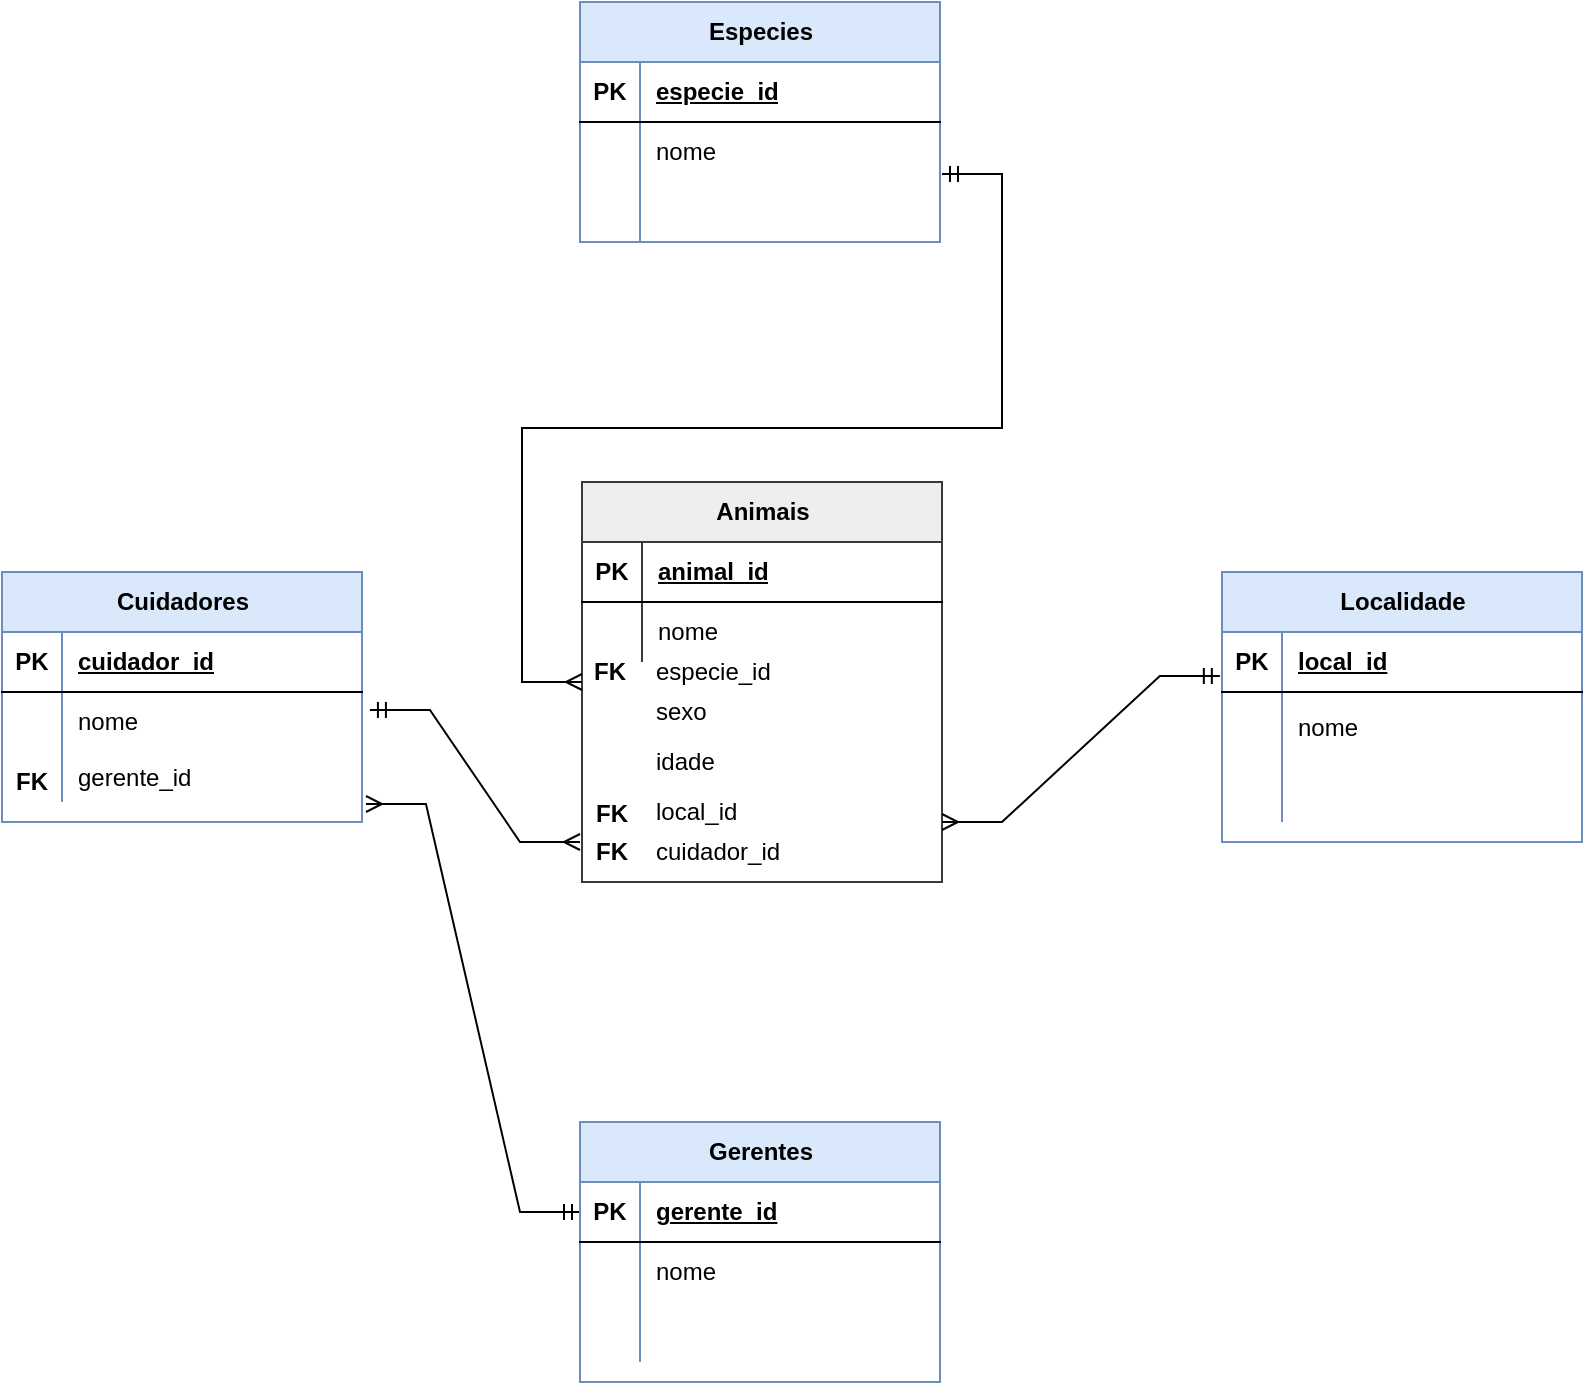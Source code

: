 <mxfile version="15.6.0" type="device"><diagram id="sJLDHgAGFfywlYuow6VM" name="Page-1"><mxGraphModel dx="1422" dy="773" grid="1" gridSize="10" guides="1" tooltips="1" connect="1" arrows="1" fold="1" page="1" pageScale="1" pageWidth="827" pageHeight="1169" math="0" shadow="0"><root><mxCell id="0"/><mxCell id="1" parent="0"/><mxCell id="BkFkhpYmwHvJCVeuxw-g-20" value="Animais" style="shape=table;startSize=30;container=1;collapsible=1;childLayout=tableLayout;fixedRows=1;rowLines=0;fontStyle=1;align=center;resizeLast=1;rounded=0;shadow=0;sketch=0;strokeColor=#36393d;fillColor=#eeeeee;html=1;labelBackgroundColor=none;fontColor=default;" parent="1" vertex="1"><mxGeometry x="310" y="280" width="180" height="200" as="geometry"><mxRectangle x="20" y="270" width="70" height="30" as="alternateBounds"/></mxGeometry></mxCell><mxCell id="BkFkhpYmwHvJCVeuxw-g-21" value="" style="shape=partialRectangle;collapsible=0;dropTarget=0;pointerEvents=0;fillColor=none;top=0;left=0;bottom=1;right=0;points=[[0,0.5],[1,0.5]];portConstraint=eastwest;rounded=0;shadow=0;sketch=0;strokeColor=default;html=1;" parent="BkFkhpYmwHvJCVeuxw-g-20" vertex="1"><mxGeometry y="30" width="180" height="30" as="geometry"/></mxCell><mxCell id="BkFkhpYmwHvJCVeuxw-g-22" value="PK" style="shape=partialRectangle;connectable=0;fillColor=none;top=0;left=0;bottom=0;right=0;fontStyle=1;overflow=hidden;rounded=0;shadow=0;sketch=0;strokeColor=default;html=1;" parent="BkFkhpYmwHvJCVeuxw-g-21" vertex="1"><mxGeometry width="30" height="30" as="geometry"><mxRectangle width="30" height="30" as="alternateBounds"/></mxGeometry></mxCell><mxCell id="BkFkhpYmwHvJCVeuxw-g-23" value="animal_id" style="shape=partialRectangle;connectable=0;fillColor=none;top=0;left=0;bottom=0;right=0;align=left;spacingLeft=6;fontStyle=5;overflow=hidden;rounded=0;shadow=0;sketch=0;strokeColor=default;html=1;" parent="BkFkhpYmwHvJCVeuxw-g-21" vertex="1"><mxGeometry x="30" width="150" height="30" as="geometry"><mxRectangle width="150" height="30" as="alternateBounds"/></mxGeometry></mxCell><mxCell id="BkFkhpYmwHvJCVeuxw-g-24" value="" style="shape=partialRectangle;collapsible=0;dropTarget=0;pointerEvents=0;fillColor=none;top=0;left=0;bottom=0;right=0;points=[[0,0.5],[1,0.5]];portConstraint=eastwest;rounded=0;shadow=0;sketch=0;strokeColor=default;html=1;" parent="BkFkhpYmwHvJCVeuxw-g-20" vertex="1"><mxGeometry y="60" width="180" height="30" as="geometry"/></mxCell><mxCell id="BkFkhpYmwHvJCVeuxw-g-25" value="" style="shape=partialRectangle;connectable=0;fillColor=none;top=0;left=0;bottom=0;right=0;editable=1;overflow=hidden;rounded=0;shadow=0;sketch=0;strokeColor=default;html=1;" parent="BkFkhpYmwHvJCVeuxw-g-24" vertex="1"><mxGeometry width="30" height="30" as="geometry"><mxRectangle width="30" height="30" as="alternateBounds"/></mxGeometry></mxCell><mxCell id="BkFkhpYmwHvJCVeuxw-g-26" value="nome" style="shape=partialRectangle;connectable=0;fillColor=none;top=0;left=0;bottom=0;right=0;align=left;spacingLeft=6;overflow=hidden;rounded=0;shadow=0;sketch=0;strokeColor=default;html=1;" parent="BkFkhpYmwHvJCVeuxw-g-24" vertex="1"><mxGeometry x="30" width="150" height="30" as="geometry"><mxRectangle width="150" height="30" as="alternateBounds"/></mxGeometry></mxCell><mxCell id="BkFkhpYmwHvJCVeuxw-g-124" value="" style="edgeStyle=entityRelationEdgeStyle;fontSize=12;html=1;endArrow=ERmandOne;startArrow=ERmany;rounded=0;shadow=0;sketch=0;fontColor=default;strokeColor=default;endFill=0;startFill=0;entryX=0;entryY=0.5;entryDx=0;entryDy=0;exitX=1.011;exitY=1.04;exitDx=0;exitDy=0;exitPerimeter=0;" parent="1" source="BkFkhpYmwHvJCVeuxw-g-94" target="BkFkhpYmwHvJCVeuxw-g-102" edge="1"><mxGeometry width="100" height="100" relative="1" as="geometry"><mxPoint x="200" y="460" as="sourcePoint"/><mxPoint x="300" y="650" as="targetPoint"/></mxGeometry></mxCell><mxCell id="BkFkhpYmwHvJCVeuxw-g-33" value="especie_id" style="shape=partialRectangle;connectable=0;fillColor=none;top=0;left=0;bottom=0;right=0;align=left;spacingLeft=6;overflow=hidden;rounded=0;shadow=0;sketch=0;strokeColor=default;html=1;" parent="1" vertex="1"><mxGeometry x="339" y="360" width="150" height="30" as="geometry"><mxRectangle width="150" height="30" as="alternateBounds"/></mxGeometry></mxCell><mxCell id="BkFkhpYmwHvJCVeuxw-g-34" value="sexo" style="shape=partialRectangle;connectable=0;fillColor=none;top=0;left=0;bottom=0;right=0;align=left;spacingLeft=6;overflow=hidden;rounded=0;shadow=0;sketch=0;strokeColor=default;html=1;" parent="1" vertex="1"><mxGeometry x="339" y="380" width="150" height="30" as="geometry"><mxRectangle width="150" height="30" as="alternateBounds"/></mxGeometry></mxCell><mxCell id="BkFkhpYmwHvJCVeuxw-g-35" value="idade" style="shape=partialRectangle;connectable=0;fillColor=none;top=0;left=0;bottom=0;right=0;align=left;spacingLeft=6;overflow=hidden;rounded=0;shadow=0;sketch=0;strokeColor=default;html=1;" parent="1" vertex="1"><mxGeometry x="339" y="405" width="150" height="30" as="geometry"><mxRectangle width="150" height="30" as="alternateBounds"/></mxGeometry></mxCell><mxCell id="BkFkhpYmwHvJCVeuxw-g-36" value="local_id" style="shape=partialRectangle;connectable=0;fillColor=none;top=0;left=0;bottom=0;right=0;align=left;spacingLeft=6;overflow=hidden;rounded=0;shadow=0;sketch=0;strokeColor=default;html=1;" parent="1" vertex="1"><mxGeometry x="339" y="430" width="150" height="30" as="geometry"><mxRectangle width="150" height="30" as="alternateBounds"/></mxGeometry></mxCell><mxCell id="BkFkhpYmwHvJCVeuxw-g-40" value="FK" style="shape=partialRectangle;connectable=0;fillColor=none;top=0;left=0;bottom=0;right=0;fontStyle=1;overflow=hidden;rounded=0;shadow=0;sketch=0;strokeColor=default;html=1;" parent="1" vertex="1"><mxGeometry x="309" y="360" width="30" height="30" as="geometry"><mxRectangle width="30" height="30" as="alternateBounds"/></mxGeometry></mxCell><mxCell id="BkFkhpYmwHvJCVeuxw-g-41" value="FK" style="shape=partialRectangle;connectable=0;fillColor=none;top=0;left=0;bottom=0;right=0;fontStyle=1;overflow=hidden;rounded=0;shadow=0;sketch=0;strokeColor=default;html=1;" parent="1" vertex="1"><mxGeometry x="310" y="435" width="30" height="22" as="geometry"><mxRectangle width="30" height="30" as="alternateBounds"/></mxGeometry></mxCell><mxCell id="BkFkhpYmwHvJCVeuxw-g-42" value="cuidador_id" style="shape=partialRectangle;connectable=0;fillColor=none;top=0;left=0;bottom=0;right=0;align=left;spacingLeft=6;overflow=hidden;rounded=0;shadow=0;sketch=0;strokeColor=default;html=1;" parent="1" vertex="1"><mxGeometry x="339" y="450" width="150" height="30" as="geometry"><mxRectangle width="150" height="30" as="alternateBounds"/></mxGeometry></mxCell><mxCell id="BkFkhpYmwHvJCVeuxw-g-43" value="FK" style="shape=partialRectangle;connectable=0;fillColor=none;top=0;left=0;bottom=0;right=0;fontStyle=1;overflow=hidden;rounded=0;shadow=0;sketch=0;strokeColor=default;html=1;" parent="1" vertex="1"><mxGeometry x="310" y="450" width="30" height="30" as="geometry"><mxRectangle width="30" height="30" as="alternateBounds"/></mxGeometry></mxCell><mxCell id="BkFkhpYmwHvJCVeuxw-g-61" value="Especies" style="shape=table;startSize=30;container=1;collapsible=1;childLayout=tableLayout;fixedRows=1;rowLines=0;fontStyle=1;align=center;resizeLast=1;rounded=0;shadow=0;labelBackgroundColor=none;sketch=0;strokeColor=#6c8ebf;fillColor=#dae8fc;html=1;" parent="1" vertex="1"><mxGeometry x="309" y="40" width="180" height="120" as="geometry"/></mxCell><mxCell id="BkFkhpYmwHvJCVeuxw-g-62" value="" style="shape=partialRectangle;collapsible=0;dropTarget=0;pointerEvents=0;fillColor=none;top=0;left=0;bottom=1;right=0;points=[[0,0.5],[1,0.5]];portConstraint=eastwest;rounded=0;shadow=0;labelBackgroundColor=none;sketch=0;fontColor=default;strokeColor=default;html=1;" parent="BkFkhpYmwHvJCVeuxw-g-61" vertex="1"><mxGeometry y="30" width="180" height="30" as="geometry"/></mxCell><mxCell id="BkFkhpYmwHvJCVeuxw-g-63" value="PK" style="shape=partialRectangle;connectable=0;fillColor=none;top=0;left=0;bottom=0;right=0;fontStyle=1;overflow=hidden;rounded=0;shadow=0;labelBackgroundColor=none;sketch=0;fontColor=default;strokeColor=default;html=1;" parent="BkFkhpYmwHvJCVeuxw-g-62" vertex="1"><mxGeometry width="30" height="30" as="geometry"><mxRectangle width="30" height="30" as="alternateBounds"/></mxGeometry></mxCell><mxCell id="BkFkhpYmwHvJCVeuxw-g-64" value="especie_id" style="shape=partialRectangle;connectable=0;fillColor=none;top=0;left=0;bottom=0;right=0;align=left;spacingLeft=6;fontStyle=5;overflow=hidden;rounded=0;shadow=0;labelBackgroundColor=none;sketch=0;fontColor=default;strokeColor=default;html=1;" parent="BkFkhpYmwHvJCVeuxw-g-62" vertex="1"><mxGeometry x="30" width="150" height="30" as="geometry"><mxRectangle width="150" height="30" as="alternateBounds"/></mxGeometry></mxCell><mxCell id="BkFkhpYmwHvJCVeuxw-g-65" value="" style="shape=partialRectangle;collapsible=0;dropTarget=0;pointerEvents=0;fillColor=none;top=0;left=0;bottom=0;right=0;points=[[0,0.5],[1,0.5]];portConstraint=eastwest;rounded=0;shadow=0;labelBackgroundColor=none;sketch=0;fontColor=default;strokeColor=default;html=1;" parent="BkFkhpYmwHvJCVeuxw-g-61" vertex="1"><mxGeometry y="60" width="180" height="30" as="geometry"/></mxCell><mxCell id="BkFkhpYmwHvJCVeuxw-g-66" value="" style="shape=partialRectangle;connectable=0;fillColor=none;top=0;left=0;bottom=0;right=0;editable=1;overflow=hidden;rounded=0;shadow=0;labelBackgroundColor=none;sketch=0;fontColor=default;strokeColor=default;html=1;" parent="BkFkhpYmwHvJCVeuxw-g-65" vertex="1"><mxGeometry width="30" height="30" as="geometry"><mxRectangle width="30" height="30" as="alternateBounds"/></mxGeometry></mxCell><mxCell id="BkFkhpYmwHvJCVeuxw-g-67" value="nome" style="shape=partialRectangle;connectable=0;fillColor=none;top=0;left=0;bottom=0;right=0;align=left;spacingLeft=6;overflow=hidden;rounded=0;shadow=0;labelBackgroundColor=none;sketch=0;fontColor=default;strokeColor=default;html=1;" parent="BkFkhpYmwHvJCVeuxw-g-65" vertex="1"><mxGeometry x="30" width="150" height="30" as="geometry"><mxRectangle width="150" height="30" as="alternateBounds"/></mxGeometry></mxCell><mxCell id="BkFkhpYmwHvJCVeuxw-g-68" value="" style="shape=partialRectangle;collapsible=0;dropTarget=0;pointerEvents=0;fillColor=none;top=0;left=0;bottom=0;right=0;points=[[0,0.5],[1,0.5]];portConstraint=eastwest;rounded=0;shadow=0;labelBackgroundColor=none;sketch=0;fontColor=default;strokeColor=default;html=1;" parent="BkFkhpYmwHvJCVeuxw-g-61" vertex="1"><mxGeometry y="90" width="180" height="30" as="geometry"/></mxCell><mxCell id="BkFkhpYmwHvJCVeuxw-g-69" value="" style="shape=partialRectangle;connectable=0;fillColor=none;top=0;left=0;bottom=0;right=0;editable=1;overflow=hidden;rounded=0;shadow=0;labelBackgroundColor=none;sketch=0;fontColor=default;strokeColor=default;html=1;" parent="BkFkhpYmwHvJCVeuxw-g-68" vertex="1"><mxGeometry width="30" height="30" as="geometry"><mxRectangle width="30" height="30" as="alternateBounds"/></mxGeometry></mxCell><mxCell id="BkFkhpYmwHvJCVeuxw-g-70" value="" style="shape=partialRectangle;connectable=0;fillColor=none;top=0;left=0;bottom=0;right=0;align=left;spacingLeft=6;overflow=hidden;rounded=0;shadow=0;labelBackgroundColor=none;sketch=0;fontColor=default;strokeColor=default;html=1;" parent="BkFkhpYmwHvJCVeuxw-g-68" vertex="1"><mxGeometry x="30" width="150" height="30" as="geometry"><mxRectangle width="150" height="30" as="alternateBounds"/></mxGeometry></mxCell><mxCell id="BkFkhpYmwHvJCVeuxw-g-74" value="Localidade" style="shape=table;startSize=30;container=1;collapsible=1;childLayout=tableLayout;fixedRows=1;rowLines=0;fontStyle=1;align=center;resizeLast=1;rounded=0;shadow=0;labelBackgroundColor=none;sketch=0;strokeColor=#6c8ebf;fillColor=#dae8fc;html=1;" parent="1" vertex="1"><mxGeometry x="630" y="325" width="180" height="135" as="geometry"/></mxCell><mxCell id="BkFkhpYmwHvJCVeuxw-g-75" value="" style="shape=partialRectangle;collapsible=0;dropTarget=0;pointerEvents=0;fillColor=none;top=0;left=0;bottom=1;right=0;points=[[0,0.5],[1,0.5]];portConstraint=eastwest;rounded=0;shadow=0;labelBackgroundColor=none;sketch=0;fontColor=default;strokeColor=default;html=1;" parent="BkFkhpYmwHvJCVeuxw-g-74" vertex="1"><mxGeometry y="30" width="180" height="30" as="geometry"/></mxCell><mxCell id="BkFkhpYmwHvJCVeuxw-g-76" value="PK" style="shape=partialRectangle;connectable=0;fillColor=none;top=0;left=0;bottom=0;right=0;fontStyle=1;overflow=hidden;rounded=0;shadow=0;labelBackgroundColor=none;sketch=0;fontColor=default;strokeColor=default;html=1;" parent="BkFkhpYmwHvJCVeuxw-g-75" vertex="1"><mxGeometry width="30" height="30" as="geometry"><mxRectangle width="30" height="30" as="alternateBounds"/></mxGeometry></mxCell><mxCell id="BkFkhpYmwHvJCVeuxw-g-77" value="local_id" style="shape=partialRectangle;connectable=0;fillColor=none;top=0;left=0;bottom=0;right=0;align=left;spacingLeft=6;fontStyle=5;overflow=hidden;rounded=0;shadow=0;labelBackgroundColor=none;sketch=0;fontColor=default;strokeColor=default;html=1;" parent="BkFkhpYmwHvJCVeuxw-g-75" vertex="1"><mxGeometry x="30" width="150" height="30" as="geometry"><mxRectangle width="150" height="30" as="alternateBounds"/></mxGeometry></mxCell><mxCell id="BkFkhpYmwHvJCVeuxw-g-78" value="" style="shape=partialRectangle;collapsible=0;dropTarget=0;pointerEvents=0;fillColor=none;top=0;left=0;bottom=0;right=0;points=[[0,0.5],[1,0.5]];portConstraint=eastwest;rounded=0;shadow=0;labelBackgroundColor=none;sketch=0;fontColor=default;strokeColor=default;html=1;" parent="BkFkhpYmwHvJCVeuxw-g-74" vertex="1"><mxGeometry y="60" width="180" height="35" as="geometry"/></mxCell><mxCell id="BkFkhpYmwHvJCVeuxw-g-79" value="" style="shape=partialRectangle;connectable=0;fillColor=none;top=0;left=0;bottom=0;right=0;editable=1;overflow=hidden;rounded=0;shadow=0;labelBackgroundColor=none;sketch=0;fontColor=default;strokeColor=default;html=1;" parent="BkFkhpYmwHvJCVeuxw-g-78" vertex="1"><mxGeometry width="30" height="35" as="geometry"><mxRectangle width="30" height="35" as="alternateBounds"/></mxGeometry></mxCell><mxCell id="BkFkhpYmwHvJCVeuxw-g-80" value="nome" style="shape=partialRectangle;connectable=0;fillColor=none;top=0;left=0;bottom=0;right=0;align=left;spacingLeft=6;overflow=hidden;rounded=0;shadow=0;labelBackgroundColor=none;sketch=0;fontColor=default;strokeColor=default;html=1;" parent="BkFkhpYmwHvJCVeuxw-g-78" vertex="1"><mxGeometry x="30" width="150" height="35" as="geometry"><mxRectangle width="150" height="35" as="alternateBounds"/></mxGeometry></mxCell><mxCell id="BkFkhpYmwHvJCVeuxw-g-84" value="" style="shape=partialRectangle;collapsible=0;dropTarget=0;pointerEvents=0;fillColor=none;top=0;left=0;bottom=0;right=0;points=[[0,0.5],[1,0.5]];portConstraint=eastwest;rounded=0;shadow=0;labelBackgroundColor=none;sketch=0;fontColor=default;strokeColor=default;html=1;" parent="BkFkhpYmwHvJCVeuxw-g-74" vertex="1"><mxGeometry y="95" width="180" height="30" as="geometry"/></mxCell><mxCell id="BkFkhpYmwHvJCVeuxw-g-85" value="" style="shape=partialRectangle;connectable=0;fillColor=none;top=0;left=0;bottom=0;right=0;editable=1;overflow=hidden;rounded=0;shadow=0;labelBackgroundColor=none;sketch=0;fontColor=default;strokeColor=default;html=1;" parent="BkFkhpYmwHvJCVeuxw-g-84" vertex="1"><mxGeometry width="30" height="30" as="geometry"><mxRectangle width="30" height="30" as="alternateBounds"/></mxGeometry></mxCell><mxCell id="BkFkhpYmwHvJCVeuxw-g-86" value="" style="shape=partialRectangle;connectable=0;fillColor=none;top=0;left=0;bottom=0;right=0;align=left;spacingLeft=6;overflow=hidden;rounded=0;shadow=0;labelBackgroundColor=none;sketch=0;fontColor=default;strokeColor=default;html=1;" parent="BkFkhpYmwHvJCVeuxw-g-84" vertex="1"><mxGeometry x="30" width="150" height="30" as="geometry"><mxRectangle width="150" height="30" as="alternateBounds"/></mxGeometry></mxCell><mxCell id="BkFkhpYmwHvJCVeuxw-g-87" value="Cuidadores" style="shape=table;startSize=30;container=1;collapsible=1;childLayout=tableLayout;fixedRows=1;rowLines=0;fontStyle=1;align=center;resizeLast=1;rounded=0;shadow=0;labelBackgroundColor=none;sketch=0;strokeColor=#6c8ebf;fillColor=#dae8fc;html=1;" parent="1" vertex="1"><mxGeometry x="20" y="325" width="180" height="125" as="geometry"><mxRectangle x="20" y="325" width="100" height="30" as="alternateBounds"/></mxGeometry></mxCell><mxCell id="BkFkhpYmwHvJCVeuxw-g-88" value="" style="shape=partialRectangle;collapsible=0;dropTarget=0;pointerEvents=0;fillColor=none;top=0;left=0;bottom=1;right=0;points=[[0,0.5],[1,0.5]];portConstraint=eastwest;rounded=0;shadow=0;labelBackgroundColor=none;sketch=0;fontColor=default;strokeColor=default;html=1;" parent="BkFkhpYmwHvJCVeuxw-g-87" vertex="1"><mxGeometry y="30" width="180" height="30" as="geometry"/></mxCell><mxCell id="BkFkhpYmwHvJCVeuxw-g-89" value="PK" style="shape=partialRectangle;connectable=0;fillColor=none;top=0;left=0;bottom=0;right=0;fontStyle=1;overflow=hidden;rounded=0;shadow=0;labelBackgroundColor=none;sketch=0;fontColor=default;strokeColor=default;html=1;" parent="BkFkhpYmwHvJCVeuxw-g-88" vertex="1"><mxGeometry width="30" height="30" as="geometry"><mxRectangle width="30" height="30" as="alternateBounds"/></mxGeometry></mxCell><mxCell id="BkFkhpYmwHvJCVeuxw-g-90" value="cuidador_id" style="shape=partialRectangle;connectable=0;fillColor=none;top=0;left=0;bottom=0;right=0;align=left;spacingLeft=6;fontStyle=5;overflow=hidden;rounded=0;shadow=0;labelBackgroundColor=none;sketch=0;fontColor=default;strokeColor=default;html=1;" parent="BkFkhpYmwHvJCVeuxw-g-88" vertex="1"><mxGeometry x="30" width="150" height="30" as="geometry"><mxRectangle width="150" height="30" as="alternateBounds"/></mxGeometry></mxCell><mxCell id="BkFkhpYmwHvJCVeuxw-g-91" value="" style="shape=partialRectangle;collapsible=0;dropTarget=0;pointerEvents=0;fillColor=none;top=0;left=0;bottom=0;right=0;points=[[0,0.5],[1,0.5]];portConstraint=eastwest;rounded=0;shadow=0;labelBackgroundColor=none;sketch=0;fontColor=default;strokeColor=default;html=1;" parent="BkFkhpYmwHvJCVeuxw-g-87" vertex="1"><mxGeometry y="60" width="180" height="30" as="geometry"/></mxCell><mxCell id="BkFkhpYmwHvJCVeuxw-g-92" value="" style="shape=partialRectangle;connectable=0;fillColor=none;top=0;left=0;bottom=0;right=0;editable=1;overflow=hidden;rounded=0;shadow=0;labelBackgroundColor=none;sketch=0;fontColor=default;strokeColor=default;html=1;" parent="BkFkhpYmwHvJCVeuxw-g-91" vertex="1"><mxGeometry width="30" height="30" as="geometry"><mxRectangle width="30" height="30" as="alternateBounds"/></mxGeometry></mxCell><mxCell id="BkFkhpYmwHvJCVeuxw-g-93" value="nome" style="shape=partialRectangle;connectable=0;fillColor=none;top=0;left=0;bottom=0;right=0;align=left;spacingLeft=6;overflow=hidden;rounded=0;shadow=0;labelBackgroundColor=none;sketch=0;fontColor=default;strokeColor=default;html=1;" parent="BkFkhpYmwHvJCVeuxw-g-91" vertex="1"><mxGeometry x="30" width="150" height="30" as="geometry"><mxRectangle width="150" height="30" as="alternateBounds"/></mxGeometry></mxCell><mxCell id="BkFkhpYmwHvJCVeuxw-g-94" value="" style="shape=partialRectangle;collapsible=0;dropTarget=0;pointerEvents=0;fillColor=none;top=0;left=0;bottom=0;right=0;points=[[0,0.5],[1,0.5]];portConstraint=eastwest;rounded=0;shadow=0;labelBackgroundColor=none;sketch=0;fontColor=default;strokeColor=default;html=1;" parent="BkFkhpYmwHvJCVeuxw-g-87" vertex="1"><mxGeometry y="90" width="180" height="25" as="geometry"/></mxCell><mxCell id="BkFkhpYmwHvJCVeuxw-g-95" value="" style="shape=partialRectangle;connectable=0;fillColor=none;top=0;left=0;bottom=0;right=0;editable=1;overflow=hidden;rounded=0;shadow=0;labelBackgroundColor=none;sketch=0;fontColor=default;strokeColor=default;html=1;" parent="BkFkhpYmwHvJCVeuxw-g-94" vertex="1"><mxGeometry width="30" height="25" as="geometry"><mxRectangle width="30" height="25" as="alternateBounds"/></mxGeometry></mxCell><mxCell id="BkFkhpYmwHvJCVeuxw-g-96" value="gerente_id" style="shape=partialRectangle;connectable=0;fillColor=none;top=0;left=0;bottom=0;right=0;align=left;spacingLeft=6;overflow=hidden;rounded=0;shadow=0;labelBackgroundColor=none;sketch=0;fontColor=default;strokeColor=default;html=1;" parent="BkFkhpYmwHvJCVeuxw-g-94" vertex="1"><mxGeometry x="30" width="150" height="25" as="geometry"><mxRectangle width="150" height="25" as="alternateBounds"/></mxGeometry></mxCell><mxCell id="BkFkhpYmwHvJCVeuxw-g-100" value="FK" style="shape=partialRectangle;connectable=0;fillColor=none;top=0;left=0;bottom=0;right=0;fontStyle=1;overflow=hidden;rounded=0;shadow=0;sketch=0;strokeColor=default;html=1;" parent="1" vertex="1"><mxGeometry x="20" y="420" width="30" height="17" as="geometry"><mxRectangle width="30" height="30" as="alternateBounds"/></mxGeometry></mxCell><mxCell id="BkFkhpYmwHvJCVeuxw-g-101" value="Gerentes" style="shape=table;startSize=30;container=1;collapsible=1;childLayout=tableLayout;fixedRows=1;rowLines=0;fontStyle=1;align=center;resizeLast=1;rounded=0;shadow=0;labelBackgroundColor=none;sketch=0;strokeColor=#6c8ebf;fillColor=#dae8fc;html=1;" parent="1" vertex="1"><mxGeometry x="309" y="600" width="180" height="130" as="geometry"/></mxCell><mxCell id="BkFkhpYmwHvJCVeuxw-g-102" value="" style="shape=partialRectangle;collapsible=0;dropTarget=0;pointerEvents=0;fillColor=none;top=0;left=0;bottom=1;right=0;points=[[0,0.5],[1,0.5]];portConstraint=eastwest;rounded=0;shadow=0;labelBackgroundColor=none;sketch=0;fontColor=default;strokeColor=default;html=1;" parent="BkFkhpYmwHvJCVeuxw-g-101" vertex="1"><mxGeometry y="30" width="180" height="30" as="geometry"/></mxCell><mxCell id="BkFkhpYmwHvJCVeuxw-g-103" value="PK" style="shape=partialRectangle;connectable=0;fillColor=none;top=0;left=0;bottom=0;right=0;fontStyle=1;overflow=hidden;rounded=0;shadow=0;labelBackgroundColor=none;sketch=0;fontColor=default;strokeColor=default;html=1;" parent="BkFkhpYmwHvJCVeuxw-g-102" vertex="1"><mxGeometry width="30" height="30" as="geometry"><mxRectangle width="30" height="30" as="alternateBounds"/></mxGeometry></mxCell><mxCell id="BkFkhpYmwHvJCVeuxw-g-104" value="gerente_id" style="shape=partialRectangle;connectable=0;fillColor=none;top=0;left=0;bottom=0;right=0;align=left;spacingLeft=6;fontStyle=5;overflow=hidden;rounded=0;shadow=0;labelBackgroundColor=none;sketch=0;fontColor=default;strokeColor=default;html=1;" parent="BkFkhpYmwHvJCVeuxw-g-102" vertex="1"><mxGeometry x="30" width="150" height="30" as="geometry"><mxRectangle width="150" height="30" as="alternateBounds"/></mxGeometry></mxCell><mxCell id="BkFkhpYmwHvJCVeuxw-g-105" value="" style="shape=partialRectangle;collapsible=0;dropTarget=0;pointerEvents=0;fillColor=none;top=0;left=0;bottom=0;right=0;points=[[0,0.5],[1,0.5]];portConstraint=eastwest;rounded=0;shadow=0;labelBackgroundColor=none;sketch=0;fontColor=default;strokeColor=default;html=1;" parent="BkFkhpYmwHvJCVeuxw-g-101" vertex="1"><mxGeometry y="60" width="180" height="30" as="geometry"/></mxCell><mxCell id="BkFkhpYmwHvJCVeuxw-g-106" value="" style="shape=partialRectangle;connectable=0;fillColor=none;top=0;left=0;bottom=0;right=0;editable=1;overflow=hidden;rounded=0;shadow=0;labelBackgroundColor=none;sketch=0;fontColor=default;strokeColor=default;html=1;" parent="BkFkhpYmwHvJCVeuxw-g-105" vertex="1"><mxGeometry width="30" height="30" as="geometry"><mxRectangle width="30" height="30" as="alternateBounds"/></mxGeometry></mxCell><mxCell id="BkFkhpYmwHvJCVeuxw-g-107" value="nome" style="shape=partialRectangle;connectable=0;fillColor=none;top=0;left=0;bottom=0;right=0;align=left;spacingLeft=6;overflow=hidden;rounded=0;shadow=0;labelBackgroundColor=none;sketch=0;fontColor=default;strokeColor=default;html=1;" parent="BkFkhpYmwHvJCVeuxw-g-105" vertex="1"><mxGeometry x="30" width="150" height="30" as="geometry"><mxRectangle width="150" height="30" as="alternateBounds"/></mxGeometry></mxCell><mxCell id="BkFkhpYmwHvJCVeuxw-g-111" value="" style="shape=partialRectangle;collapsible=0;dropTarget=0;pointerEvents=0;fillColor=none;top=0;left=0;bottom=0;right=0;points=[[0,0.5],[1,0.5]];portConstraint=eastwest;rounded=0;shadow=0;labelBackgroundColor=none;sketch=0;fontColor=default;strokeColor=default;html=1;" parent="BkFkhpYmwHvJCVeuxw-g-101" vertex="1"><mxGeometry y="90" width="180" height="30" as="geometry"/></mxCell><mxCell id="BkFkhpYmwHvJCVeuxw-g-112" value="" style="shape=partialRectangle;connectable=0;fillColor=none;top=0;left=0;bottom=0;right=0;editable=1;overflow=hidden;rounded=0;shadow=0;labelBackgroundColor=none;sketch=0;fontColor=default;strokeColor=default;html=1;" parent="BkFkhpYmwHvJCVeuxw-g-111" vertex="1"><mxGeometry width="30" height="30" as="geometry"><mxRectangle width="30" height="30" as="alternateBounds"/></mxGeometry></mxCell><mxCell id="BkFkhpYmwHvJCVeuxw-g-113" value="" style="shape=partialRectangle;connectable=0;fillColor=none;top=0;left=0;bottom=0;right=0;align=left;spacingLeft=6;overflow=hidden;rounded=0;shadow=0;labelBackgroundColor=none;sketch=0;fontColor=default;strokeColor=default;html=1;" parent="BkFkhpYmwHvJCVeuxw-g-111" vertex="1"><mxGeometry x="30" width="150" height="30" as="geometry"><mxRectangle width="150" height="30" as="alternateBounds"/></mxGeometry></mxCell><mxCell id="BkFkhpYmwHvJCVeuxw-g-117" value="" style="edgeStyle=entityRelationEdgeStyle;fontSize=12;html=1;endArrow=ERmandOne;startArrow=ERmany;rounded=0;shadow=0;sketch=0;fontColor=default;strokeColor=default;entryX=-0.006;entryY=0.733;entryDx=0;entryDy=0;entryPerimeter=0;endFill=0;startFill=0;" parent="1" target="BkFkhpYmwHvJCVeuxw-g-75" edge="1"><mxGeometry width="100" height="100" relative="1" as="geometry"><mxPoint x="490" y="450" as="sourcePoint"/><mxPoint x="540" y="421" as="targetPoint"/></mxGeometry></mxCell><mxCell id="BkFkhpYmwHvJCVeuxw-g-121" value="" style="edgeStyle=entityRelationEdgeStyle;fontSize=12;html=1;endArrow=ERmany;startArrow=ERmandOne;rounded=0;shadow=0;sketch=0;fontColor=default;strokeColor=default;endFill=0;startFill=0;exitX=1.022;exitY=0.3;exitDx=0;exitDy=0;exitPerimeter=0;" parent="1" source="BkFkhpYmwHvJCVeuxw-g-91" edge="1"><mxGeometry width="100" height="100" relative="1" as="geometry"><mxPoint x="200" y="435" as="sourcePoint"/><mxPoint x="309" y="460" as="targetPoint"/></mxGeometry></mxCell><mxCell id="BkFkhpYmwHvJCVeuxw-g-122" value="" style="edgeStyle=entityRelationEdgeStyle;fontSize=12;html=1;endArrow=ERmany;startArrow=ERmandOne;rounded=0;shadow=0;sketch=0;fontColor=default;strokeColor=default;endFill=0;startFill=0;" parent="1" edge="1"><mxGeometry width="100" height="100" relative="1" as="geometry"><mxPoint x="490" y="126" as="sourcePoint"/><mxPoint x="310" y="380" as="targetPoint"/></mxGeometry></mxCell></root></mxGraphModel></diagram></mxfile>